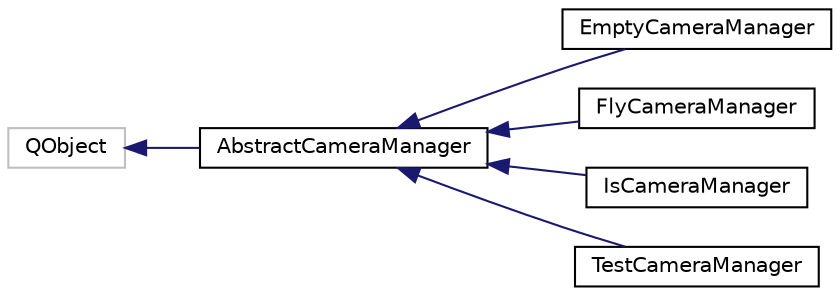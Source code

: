 digraph "Graphical Class Hierarchy"
{
  edge [fontname="Helvetica",fontsize="10",labelfontname="Helvetica",labelfontsize="10"];
  node [fontname="Helvetica",fontsize="10",shape=record];
  rankdir="LR";
  Node1 [label="QObject",height=0.2,width=0.4,color="grey75", fillcolor="white", style="filled"];
  Node1 -> Node2 [dir="back",color="midnightblue",fontsize="10",style="solid",fontname="Helvetica"];
  Node2 [label="AbstractCameraManager",height=0.2,width=0.4,color="black", fillcolor="white", style="filled",URL="$class_abstract_camera_manager.html"];
  Node2 -> Node3 [dir="back",color="midnightblue",fontsize="10",style="solid",fontname="Helvetica"];
  Node3 [label="EmptyCameraManager",height=0.2,width=0.4,color="black", fillcolor="white", style="filled",URL="$class_empty_camera_manager.html"];
  Node2 -> Node4 [dir="back",color="midnightblue",fontsize="10",style="solid",fontname="Helvetica"];
  Node4 [label="FlyCameraManager",height=0.2,width=0.4,color="black", fillcolor="white", style="filled",URL="$class_fly_camera_manager.html",tooltip="The FlyCameraManager class deals with all the Fly Capture Cameras. "];
  Node2 -> Node5 [dir="back",color="midnightblue",fontsize="10",style="solid",fontname="Helvetica"];
  Node5 [label="IsCameraManager",height=0.2,width=0.4,color="black", fillcolor="white", style="filled",URL="$class_is_camera_manager.html",tooltip="The FlyCameraManager class deals with all the Fly Capture Cameras. "];
  Node2 -> Node6 [dir="back",color="midnightblue",fontsize="10",style="solid",fontname="Helvetica"];
  Node6 [label="TestCameraManager",height=0.2,width=0.4,color="black", fillcolor="white", style="filled",URL="$class_test_camera_manager.html"];
}
